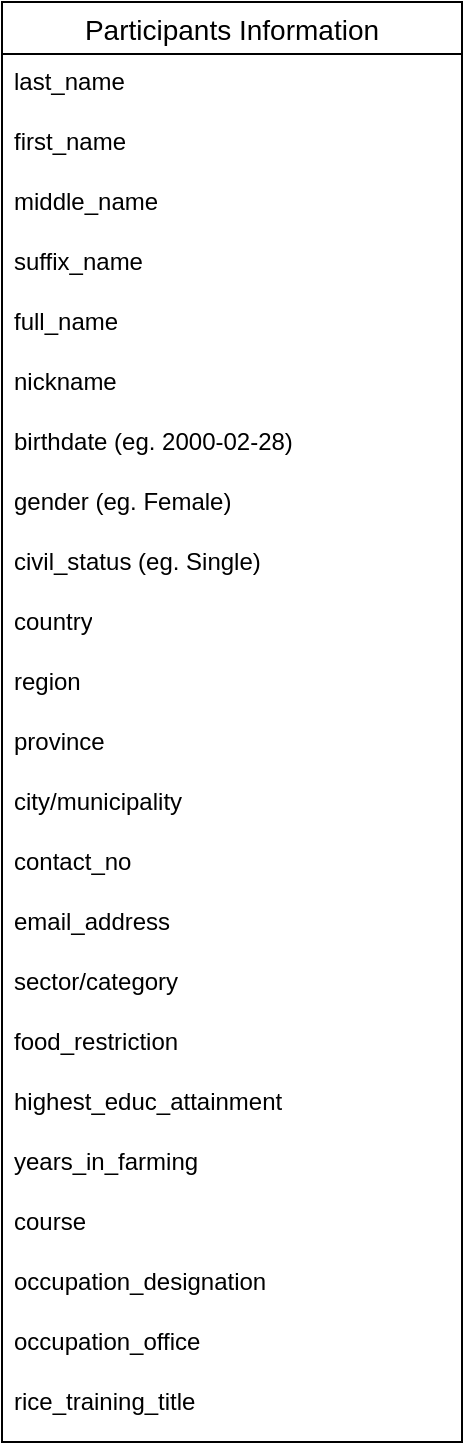 <mxfile version="23.1.6" type="github">
  <diagram name="Page-1" id="wkThyrvtTFrxNtbkd9zi">
    <mxGraphModel dx="797" dy="355" grid="1" gridSize="10" guides="1" tooltips="1" connect="1" arrows="1" fold="1" page="1" pageScale="1" pageWidth="1000" pageHeight="3000" math="0" shadow="0">
      <root>
        <mxCell id="0" />
        <mxCell id="1" parent="0" />
        <mxCell id="1Wus_C5IZrgHntz1qOqL-14" value="Participants Information" style="swimlane;fontStyle=0;childLayout=stackLayout;horizontal=1;startSize=26;horizontalStack=0;resizeParent=1;resizeParentMax=0;resizeLast=0;collapsible=1;marginBottom=0;align=center;fontSize=14;" vertex="1" parent="1">
          <mxGeometry x="80" y="80" width="230" height="720" as="geometry" />
        </mxCell>
        <mxCell id="1Wus_C5IZrgHntz1qOqL-15" value="last_name" style="text;strokeColor=none;fillColor=none;spacingLeft=4;spacingRight=4;overflow=hidden;rotatable=0;points=[[0,0.5],[1,0.5]];portConstraint=eastwest;fontSize=12;whiteSpace=wrap;html=1;" vertex="1" parent="1Wus_C5IZrgHntz1qOqL-14">
          <mxGeometry y="26" width="230" height="30" as="geometry" />
        </mxCell>
        <mxCell id="1Wus_C5IZrgHntz1qOqL-16" value="first_name" style="text;strokeColor=none;fillColor=none;spacingLeft=4;spacingRight=4;overflow=hidden;rotatable=0;points=[[0,0.5],[1,0.5]];portConstraint=eastwest;fontSize=12;whiteSpace=wrap;html=1;" vertex="1" parent="1Wus_C5IZrgHntz1qOqL-14">
          <mxGeometry y="56" width="230" height="30" as="geometry" />
        </mxCell>
        <mxCell id="1Wus_C5IZrgHntz1qOqL-17" value="middle_name" style="text;strokeColor=none;fillColor=none;spacingLeft=4;spacingRight=4;overflow=hidden;rotatable=0;points=[[0,0.5],[1,0.5]];portConstraint=eastwest;fontSize=12;whiteSpace=wrap;html=1;" vertex="1" parent="1Wus_C5IZrgHntz1qOqL-14">
          <mxGeometry y="86" width="230" height="30" as="geometry" />
        </mxCell>
        <mxCell id="1Wus_C5IZrgHntz1qOqL-25" value="suffix_name" style="text;strokeColor=none;fillColor=none;spacingLeft=4;spacingRight=4;overflow=hidden;rotatable=0;points=[[0,0.5],[1,0.5]];portConstraint=eastwest;fontSize=12;whiteSpace=wrap;html=1;" vertex="1" parent="1Wus_C5IZrgHntz1qOqL-14">
          <mxGeometry y="116" width="230" height="30" as="geometry" />
        </mxCell>
        <mxCell id="1Wus_C5IZrgHntz1qOqL-24" value="full_name" style="text;strokeColor=none;fillColor=none;spacingLeft=4;spacingRight=4;overflow=hidden;rotatable=0;points=[[0,0.5],[1,0.5]];portConstraint=eastwest;fontSize=12;whiteSpace=wrap;html=1;" vertex="1" parent="1Wus_C5IZrgHntz1qOqL-14">
          <mxGeometry y="146" width="230" height="30" as="geometry" />
        </mxCell>
        <mxCell id="1Wus_C5IZrgHntz1qOqL-23" value="nickname" style="text;strokeColor=none;fillColor=none;spacingLeft=4;spacingRight=4;overflow=hidden;rotatable=0;points=[[0,0.5],[1,0.5]];portConstraint=eastwest;fontSize=12;whiteSpace=wrap;html=1;" vertex="1" parent="1Wus_C5IZrgHntz1qOqL-14">
          <mxGeometry y="176" width="230" height="30" as="geometry" />
        </mxCell>
        <mxCell id="1Wus_C5IZrgHntz1qOqL-22" value="birthdate (eg. 2000-02-28)" style="text;strokeColor=none;fillColor=none;spacingLeft=4;spacingRight=4;overflow=hidden;rotatable=0;points=[[0,0.5],[1,0.5]];portConstraint=eastwest;fontSize=12;whiteSpace=wrap;html=1;" vertex="1" parent="1Wus_C5IZrgHntz1qOqL-14">
          <mxGeometry y="206" width="230" height="30" as="geometry" />
        </mxCell>
        <mxCell id="1Wus_C5IZrgHntz1qOqL-21" value="gender (eg. Female)" style="text;strokeColor=none;fillColor=none;spacingLeft=4;spacingRight=4;overflow=hidden;rotatable=0;points=[[0,0.5],[1,0.5]];portConstraint=eastwest;fontSize=12;whiteSpace=wrap;html=1;" vertex="1" parent="1Wus_C5IZrgHntz1qOqL-14">
          <mxGeometry y="236" width="230" height="30" as="geometry" />
        </mxCell>
        <mxCell id="1Wus_C5IZrgHntz1qOqL-20" value="civil_status (eg. Single)" style="text;strokeColor=none;fillColor=none;spacingLeft=4;spacingRight=4;overflow=hidden;rotatable=0;points=[[0,0.5],[1,0.5]];portConstraint=eastwest;fontSize=12;whiteSpace=wrap;html=1;" vertex="1" parent="1Wus_C5IZrgHntz1qOqL-14">
          <mxGeometry y="266" width="230" height="30" as="geometry" />
        </mxCell>
        <mxCell id="1Wus_C5IZrgHntz1qOqL-19" value="country" style="text;strokeColor=none;fillColor=none;spacingLeft=4;spacingRight=4;overflow=hidden;rotatable=0;points=[[0,0.5],[1,0.5]];portConstraint=eastwest;fontSize=12;whiteSpace=wrap;html=1;" vertex="1" parent="1Wus_C5IZrgHntz1qOqL-14">
          <mxGeometry y="296" width="230" height="30" as="geometry" />
        </mxCell>
        <mxCell id="1Wus_C5IZrgHntz1qOqL-18" value="region" style="text;strokeColor=none;fillColor=none;spacingLeft=4;spacingRight=4;overflow=hidden;rotatable=0;points=[[0,0.5],[1,0.5]];portConstraint=eastwest;fontSize=12;whiteSpace=wrap;html=1;" vertex="1" parent="1Wus_C5IZrgHntz1qOqL-14">
          <mxGeometry y="326" width="230" height="30" as="geometry" />
        </mxCell>
        <mxCell id="1Wus_C5IZrgHntz1qOqL-33" value="province" style="text;strokeColor=none;fillColor=none;spacingLeft=4;spacingRight=4;overflow=hidden;rotatable=0;points=[[0,0.5],[1,0.5]];portConstraint=eastwest;fontSize=12;whiteSpace=wrap;html=1;" vertex="1" parent="1Wus_C5IZrgHntz1qOqL-14">
          <mxGeometry y="356" width="230" height="30" as="geometry" />
        </mxCell>
        <mxCell id="1Wus_C5IZrgHntz1qOqL-32" value="city/municipality" style="text;strokeColor=none;fillColor=none;spacingLeft=4;spacingRight=4;overflow=hidden;rotatable=0;points=[[0,0.5],[1,0.5]];portConstraint=eastwest;fontSize=12;whiteSpace=wrap;html=1;" vertex="1" parent="1Wus_C5IZrgHntz1qOqL-14">
          <mxGeometry y="386" width="230" height="30" as="geometry" />
        </mxCell>
        <mxCell id="1Wus_C5IZrgHntz1qOqL-31" value="contact_no" style="text;strokeColor=none;fillColor=none;spacingLeft=4;spacingRight=4;overflow=hidden;rotatable=0;points=[[0,0.5],[1,0.5]];portConstraint=eastwest;fontSize=12;whiteSpace=wrap;html=1;" vertex="1" parent="1Wus_C5IZrgHntz1qOqL-14">
          <mxGeometry y="416" width="230" height="30" as="geometry" />
        </mxCell>
        <mxCell id="1Wus_C5IZrgHntz1qOqL-34" value="email_address" style="text;strokeColor=none;fillColor=none;spacingLeft=4;spacingRight=4;overflow=hidden;rotatable=0;points=[[0,0.5],[1,0.5]];portConstraint=eastwest;fontSize=12;whiteSpace=wrap;html=1;" vertex="1" parent="1Wus_C5IZrgHntz1qOqL-14">
          <mxGeometry y="446" width="230" height="30" as="geometry" />
        </mxCell>
        <mxCell id="1Wus_C5IZrgHntz1qOqL-30" value="sector/category" style="text;strokeColor=none;fillColor=none;spacingLeft=4;spacingRight=4;overflow=hidden;rotatable=0;points=[[0,0.5],[1,0.5]];portConstraint=eastwest;fontSize=12;whiteSpace=wrap;html=1;" vertex="1" parent="1Wus_C5IZrgHntz1qOqL-14">
          <mxGeometry y="476" width="230" height="30" as="geometry" />
        </mxCell>
        <mxCell id="1Wus_C5IZrgHntz1qOqL-29" value="food_restriction" style="text;strokeColor=none;fillColor=none;spacingLeft=4;spacingRight=4;overflow=hidden;rotatable=0;points=[[0,0.5],[1,0.5]];portConstraint=eastwest;fontSize=12;whiteSpace=wrap;html=1;" vertex="1" parent="1Wus_C5IZrgHntz1qOqL-14">
          <mxGeometry y="506" width="230" height="30" as="geometry" />
        </mxCell>
        <mxCell id="1Wus_C5IZrgHntz1qOqL-28" value="highest_educ_attainment" style="text;strokeColor=none;fillColor=none;spacingLeft=4;spacingRight=4;overflow=hidden;rotatable=0;points=[[0,0.5],[1,0.5]];portConstraint=eastwest;fontSize=12;whiteSpace=wrap;html=1;" vertex="1" parent="1Wus_C5IZrgHntz1qOqL-14">
          <mxGeometry y="536" width="230" height="30" as="geometry" />
        </mxCell>
        <mxCell id="1Wus_C5IZrgHntz1qOqL-27" value="years_in_farming&lt;span style=&quot;border-color: var(--border-color);&quot;&gt;&lt;/span&gt;" style="text;strokeColor=none;fillColor=none;spacingLeft=4;spacingRight=4;overflow=hidden;rotatable=0;points=[[0,0.5],[1,0.5]];portConstraint=eastwest;fontSize=12;whiteSpace=wrap;html=1;" vertex="1" parent="1Wus_C5IZrgHntz1qOqL-14">
          <mxGeometry y="566" width="230" height="30" as="geometry" />
        </mxCell>
        <mxCell id="1Wus_C5IZrgHntz1qOqL-26" value="course" style="text;strokeColor=none;fillColor=none;spacingLeft=4;spacingRight=4;overflow=hidden;rotatable=0;points=[[0,0.5],[1,0.5]];portConstraint=eastwest;fontSize=12;whiteSpace=wrap;html=1;" vertex="1" parent="1Wus_C5IZrgHntz1qOqL-14">
          <mxGeometry y="596" width="230" height="30" as="geometry" />
        </mxCell>
        <mxCell id="1Wus_C5IZrgHntz1qOqL-39" value="occupation_designation" style="text;strokeColor=none;fillColor=none;spacingLeft=4;spacingRight=4;overflow=hidden;rotatable=0;points=[[0,0.5],[1,0.5]];portConstraint=eastwest;fontSize=12;whiteSpace=wrap;html=1;" vertex="1" parent="1Wus_C5IZrgHntz1qOqL-14">
          <mxGeometry y="626" width="230" height="30" as="geometry" />
        </mxCell>
        <mxCell id="1Wus_C5IZrgHntz1qOqL-38" value="occupation_office" style="text;strokeColor=none;fillColor=none;spacingLeft=4;spacingRight=4;overflow=hidden;rotatable=0;points=[[0,0.5],[1,0.5]];portConstraint=eastwest;fontSize=12;whiteSpace=wrap;html=1;" vertex="1" parent="1Wus_C5IZrgHntz1qOqL-14">
          <mxGeometry y="656" width="230" height="30" as="geometry" />
        </mxCell>
        <mxCell id="1Wus_C5IZrgHntz1qOqL-37" value="rice_training_title" style="text;strokeColor=none;fillColor=none;spacingLeft=4;spacingRight=4;overflow=hidden;rotatable=0;points=[[0,0.5],[1,0.5]];portConstraint=eastwest;fontSize=12;whiteSpace=wrap;html=1;" vertex="1" parent="1Wus_C5IZrgHntz1qOqL-14">
          <mxGeometry y="686" width="230" height="34" as="geometry" />
        </mxCell>
      </root>
    </mxGraphModel>
  </diagram>
</mxfile>
